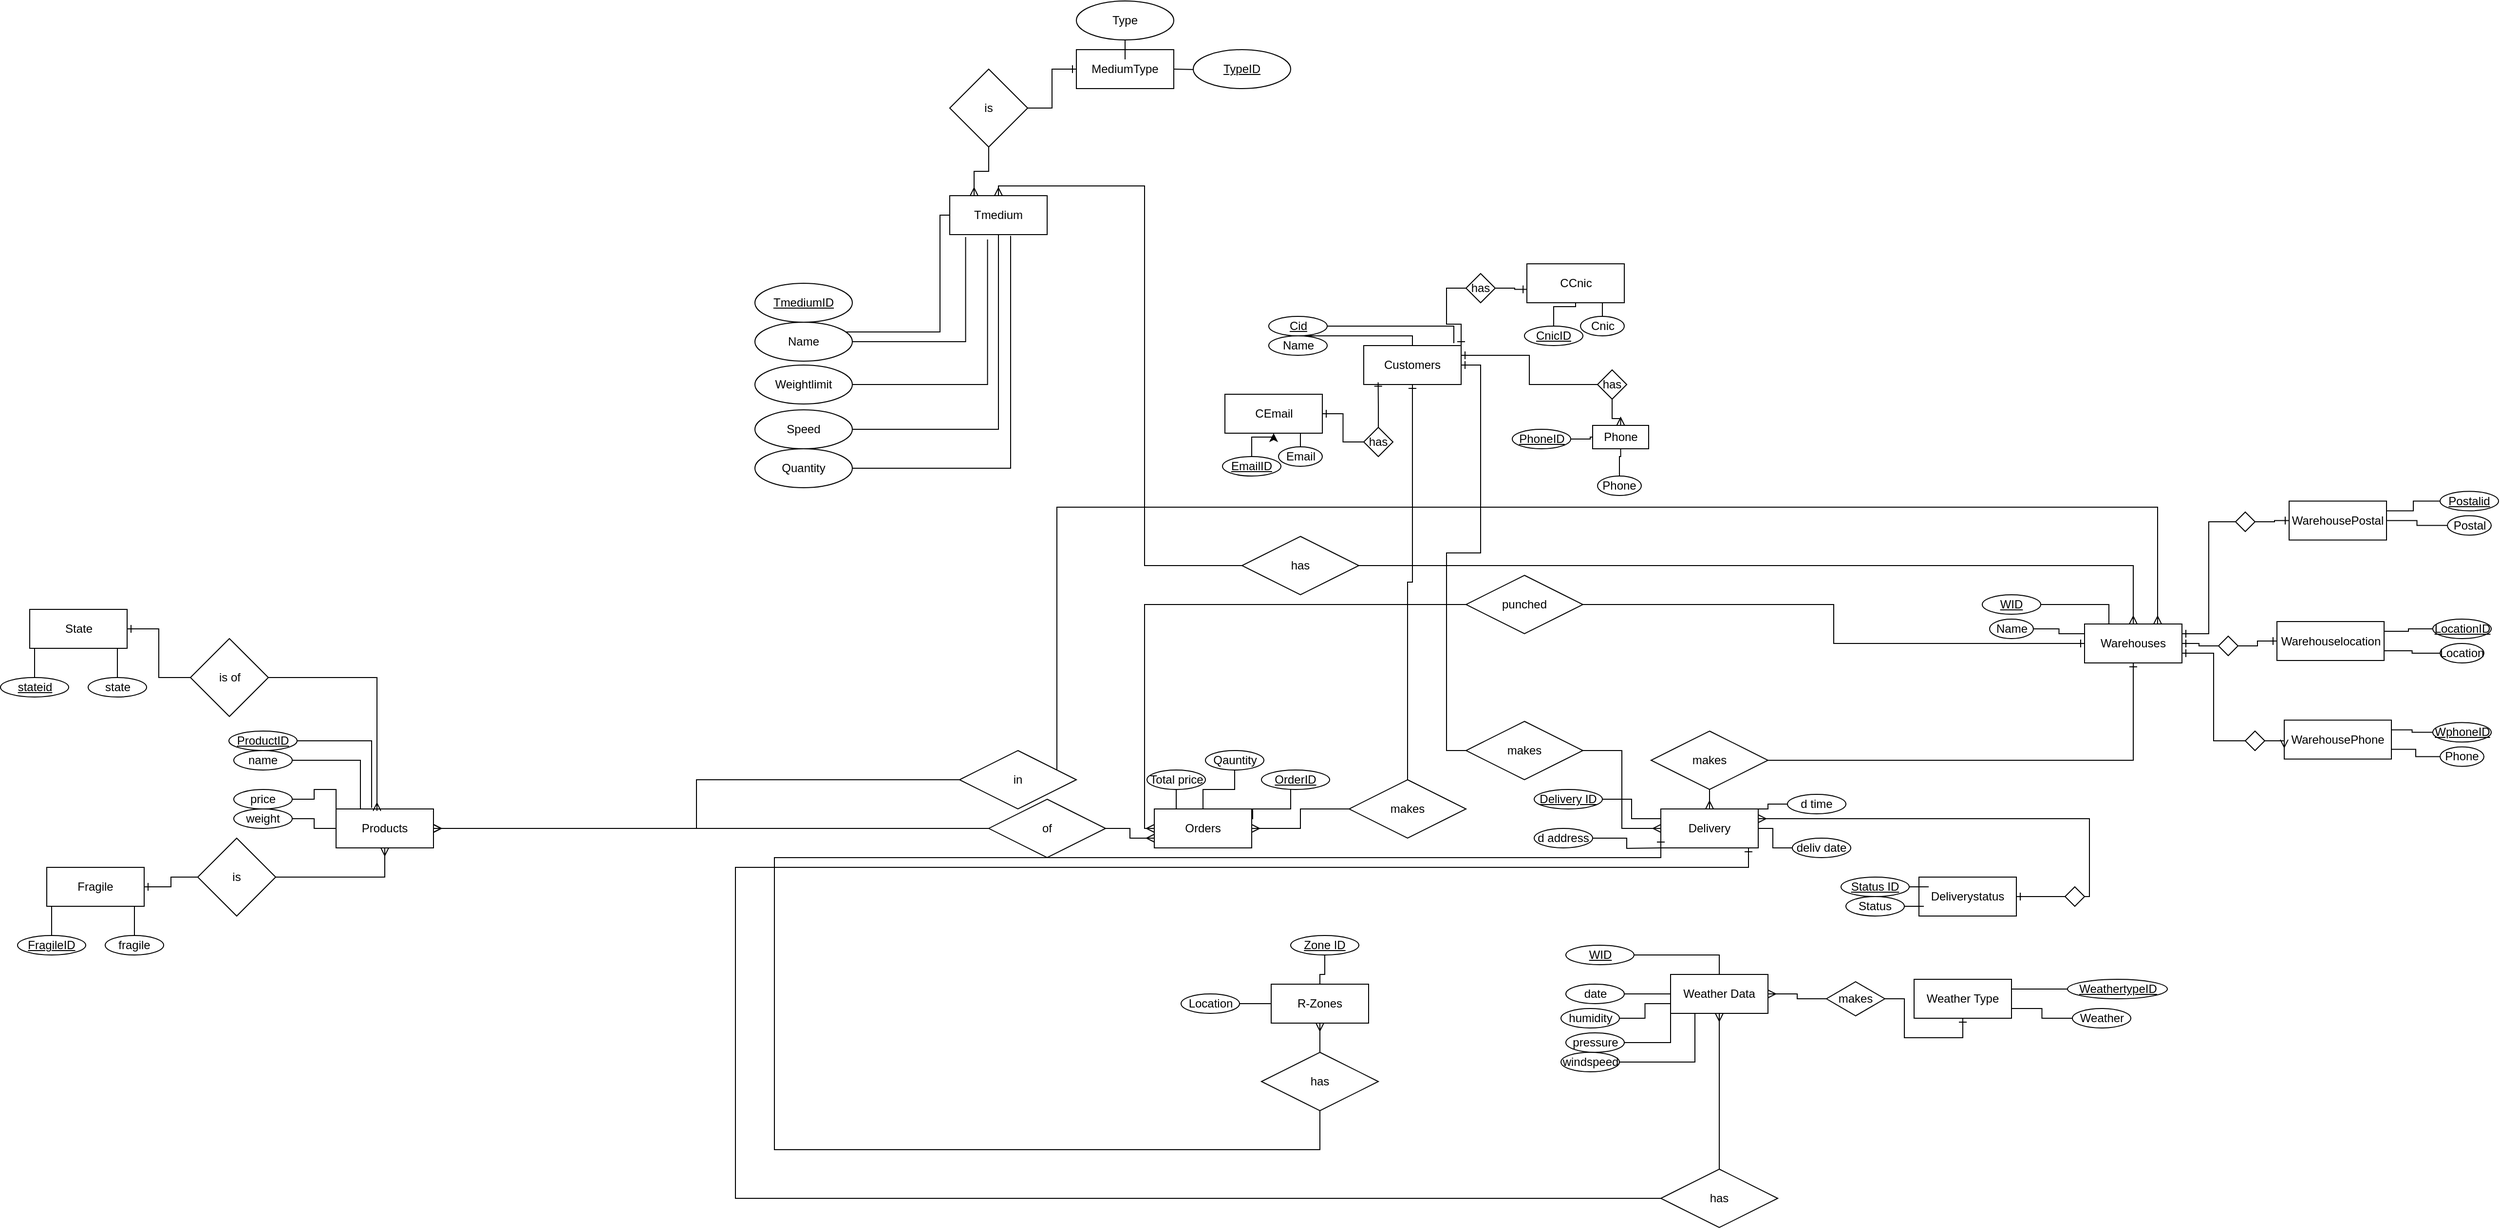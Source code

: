 <mxfile version="24.7.6">
  <diagram name="Page-1" id="s6r6Da-3ZymzmyFRftRN">
    <mxGraphModel dx="2636" dy="780" grid="1" gridSize="10" guides="1" tooltips="1" connect="1" arrows="1" fold="1" page="1" pageScale="1" pageWidth="1169" pageHeight="827" background="none" math="0" shadow="0">
      <root>
        <mxCell id="0" />
        <mxCell id="1" parent="0" />
        <mxCell id="DkOP_ufZZWiYerwZRcUN-1" value="Tmedium" style="whiteSpace=wrap;html=1;align=center;" parent="1" vertex="1">
          <mxGeometry x="240" y="200" width="100" height="40" as="geometry" />
        </mxCell>
        <mxCell id="DkOP_ufZZWiYerwZRcUN-2" value="Customers" style="whiteSpace=wrap;html=1;align=center;" parent="1" vertex="1">
          <mxGeometry x="665" y="354" width="100" height="40" as="geometry" />
        </mxCell>
        <mxCell id="DkOP_ufZZWiYerwZRcUN-3" value="Warehouses" style="whiteSpace=wrap;html=1;align=center;" parent="1" vertex="1">
          <mxGeometry x="1405" y="640" width="100" height="40" as="geometry" />
        </mxCell>
        <mxCell id="DkOP_ufZZWiYerwZRcUN-4" value="Products" style="whiteSpace=wrap;html=1;align=center;" parent="1" vertex="1">
          <mxGeometry x="-390" y="830" width="100" height="40" as="geometry" />
        </mxCell>
        <mxCell id="DkOP_ufZZWiYerwZRcUN-5" value="Orders" style="whiteSpace=wrap;html=1;align=center;" parent="1" vertex="1">
          <mxGeometry x="450" y="830" width="100" height="40" as="geometry" />
        </mxCell>
        <mxCell id="DkOP_ufZZWiYerwZRcUN-6" value="Delivery" style="whiteSpace=wrap;html=1;align=center;" parent="1" vertex="1">
          <mxGeometry x="970" y="830" width="100" height="40" as="geometry" />
        </mxCell>
        <mxCell id="DkOP_ufZZWiYerwZRcUN-8" value="R-Zones" style="whiteSpace=wrap;html=1;align=center;" parent="1" vertex="1">
          <mxGeometry x="570" y="1010" width="100" height="40" as="geometry" />
        </mxCell>
        <mxCell id="DkOP_ufZZWiYerwZRcUN-9" value="Weather Data" style="whiteSpace=wrap;html=1;align=center;" parent="1" vertex="1">
          <mxGeometry x="980" y="1000" width="100" height="40" as="geometry" />
        </mxCell>
        <mxCell id="DkOP_ufZZWiYerwZRcUN-23" value="" style="edgeStyle=orthogonalEdgeStyle;rounded=0;orthogonalLoop=1;jettySize=auto;html=1;entryX=0.5;entryY=0;entryDx=0;entryDy=0;endArrow=ERmany;endFill=0;" parent="1" source="DkOP_ufZZWiYerwZRcUN-10" target="DkOP_ufZZWiYerwZRcUN-1" edge="1">
          <mxGeometry relative="1" as="geometry">
            <mxPoint x="150" y="620" as="targetPoint" />
            <Array as="points">
              <mxPoint x="440" y="580" />
              <mxPoint x="440" y="190" />
              <mxPoint x="290" y="190" />
            </Array>
          </mxGeometry>
        </mxCell>
        <mxCell id="DkOP_ufZZWiYerwZRcUN-25" value="" style="edgeStyle=orthogonalEdgeStyle;rounded=0;orthogonalLoop=1;jettySize=auto;html=1;entryX=0.5;entryY=0;entryDx=0;entryDy=0;endArrow=ERmany;endFill=0;" parent="1" source="DkOP_ufZZWiYerwZRcUN-10" target="DkOP_ufZZWiYerwZRcUN-3" edge="1">
          <mxGeometry relative="1" as="geometry">
            <mxPoint x="1030" y="620" as="targetPoint" />
          </mxGeometry>
        </mxCell>
        <mxCell id="DkOP_ufZZWiYerwZRcUN-10" value="has" style="shape=rhombus;perimeter=rhombusPerimeter;whiteSpace=wrap;html=1;align=center;" parent="1" vertex="1">
          <mxGeometry x="540" y="550" width="120" height="60" as="geometry" />
        </mxCell>
        <mxCell id="DkOP_ufZZWiYerwZRcUN-26" value="" style="edgeStyle=orthogonalEdgeStyle;rounded=0;orthogonalLoop=1;jettySize=auto;html=1;endArrow=ERone;endFill=0;" parent="1" source="DkOP_ufZZWiYerwZRcUN-11" target="DkOP_ufZZWiYerwZRcUN-2" edge="1">
          <mxGeometry relative="1" as="geometry" />
        </mxCell>
        <mxCell id="DkOP_ufZZWiYerwZRcUN-27" value="" style="edgeStyle=orthogonalEdgeStyle;rounded=0;orthogonalLoop=1;jettySize=auto;html=1;endArrow=ERmany;endFill=0;" parent="1" source="DkOP_ufZZWiYerwZRcUN-11" target="DkOP_ufZZWiYerwZRcUN-5" edge="1">
          <mxGeometry relative="1" as="geometry" />
        </mxCell>
        <mxCell id="DkOP_ufZZWiYerwZRcUN-11" value="makes" style="shape=rhombus;perimeter=rhombusPerimeter;whiteSpace=wrap;html=1;align=center;" parent="1" vertex="1">
          <mxGeometry x="650" y="800" width="120" height="60" as="geometry" />
        </mxCell>
        <mxCell id="DkOP_ufZZWiYerwZRcUN-30" value="" style="edgeStyle=orthogonalEdgeStyle;rounded=0;orthogonalLoop=1;jettySize=auto;html=1;entryX=1;entryY=0.5;entryDx=0;entryDy=0;endArrow=ERone;endFill=0;" parent="1" source="DkOP_ufZZWiYerwZRcUN-12" target="DkOP_ufZZWiYerwZRcUN-2" edge="1">
          <mxGeometry relative="1" as="geometry" />
        </mxCell>
        <mxCell id="DkOP_ufZZWiYerwZRcUN-32" value="" style="edgeStyle=orthogonalEdgeStyle;rounded=0;orthogonalLoop=1;jettySize=auto;html=1;entryX=0;entryY=0.5;entryDx=0;entryDy=0;endArrow=ERmany;endFill=0;" parent="1" source="DkOP_ufZZWiYerwZRcUN-12" target="DkOP_ufZZWiYerwZRcUN-6" edge="1">
          <mxGeometry relative="1" as="geometry">
            <mxPoint x="970" y="770" as="targetPoint" />
          </mxGeometry>
        </mxCell>
        <mxCell id="DkOP_ufZZWiYerwZRcUN-12" value="makes" style="shape=rhombus;perimeter=rhombusPerimeter;whiteSpace=wrap;html=1;align=center;" parent="1" vertex="1">
          <mxGeometry x="770" y="740" width="120" height="60" as="geometry" />
        </mxCell>
        <mxCell id="DkOP_ufZZWiYerwZRcUN-33" value="" style="edgeStyle=orthogonalEdgeStyle;rounded=0;orthogonalLoop=1;jettySize=auto;html=1;endArrow=ERone;endFill=0;" parent="1" source="DkOP_ufZZWiYerwZRcUN-13" target="DkOP_ufZZWiYerwZRcUN-3" edge="1">
          <mxGeometry relative="1" as="geometry" />
        </mxCell>
        <mxCell id="DkOP_ufZZWiYerwZRcUN-34" value="" style="edgeStyle=orthogonalEdgeStyle;rounded=0;orthogonalLoop=1;jettySize=auto;html=1;endArrow=ERmany;endFill=0;" parent="1" source="DkOP_ufZZWiYerwZRcUN-13" target="DkOP_ufZZWiYerwZRcUN-6" edge="1">
          <mxGeometry relative="1" as="geometry" />
        </mxCell>
        <mxCell id="DkOP_ufZZWiYerwZRcUN-13" value="makes" style="shape=rhombus;perimeter=rhombusPerimeter;whiteSpace=wrap;html=1;align=center;" parent="1" vertex="1">
          <mxGeometry x="960" y="750" width="120" height="60" as="geometry" />
        </mxCell>
        <mxCell id="DkOP_ufZZWiYerwZRcUN-35" value="" style="edgeStyle=orthogonalEdgeStyle;rounded=0;orthogonalLoop=1;jettySize=auto;html=1;endArrow=ERone;endFill=0;" parent="1" source="DkOP_ufZZWiYerwZRcUN-14" target="DkOP_ufZZWiYerwZRcUN-3" edge="1">
          <mxGeometry relative="1" as="geometry" />
        </mxCell>
        <mxCell id="DkOP_ufZZWiYerwZRcUN-36" value="" style="edgeStyle=orthogonalEdgeStyle;rounded=0;orthogonalLoop=1;jettySize=auto;html=1;entryX=0;entryY=0.5;entryDx=0;entryDy=0;endArrow=ERmany;endFill=0;" parent="1" source="DkOP_ufZZWiYerwZRcUN-14" target="DkOP_ufZZWiYerwZRcUN-5" edge="1">
          <mxGeometry relative="1" as="geometry">
            <mxPoint x="540" y="850" as="targetPoint" />
            <Array as="points">
              <mxPoint x="440" y="620" />
              <mxPoint x="440" y="850" />
            </Array>
          </mxGeometry>
        </mxCell>
        <mxCell id="DkOP_ufZZWiYerwZRcUN-14" value="punched" style="shape=rhombus;perimeter=rhombusPerimeter;whiteSpace=wrap;html=1;align=center;" parent="1" vertex="1">
          <mxGeometry x="770" y="590" width="120" height="60" as="geometry" />
        </mxCell>
        <mxCell id="DkOP_ufZZWiYerwZRcUN-38" value="" style="edgeStyle=orthogonalEdgeStyle;rounded=0;orthogonalLoop=1;jettySize=auto;html=1;endArrow=ERmany;endFill=0;" parent="1" source="DkOP_ufZZWiYerwZRcUN-15" target="DkOP_ufZZWiYerwZRcUN-4" edge="1">
          <mxGeometry relative="1" as="geometry" />
        </mxCell>
        <mxCell id="DkOP_ufZZWiYerwZRcUN-42" value="" style="edgeStyle=orthogonalEdgeStyle;rounded=0;orthogonalLoop=1;jettySize=auto;html=1;endArrow=ERmany;endFill=0;entryX=0.75;entryY=0;entryDx=0;entryDy=0;" parent="1" source="DkOP_ufZZWiYerwZRcUN-15" target="DkOP_ufZZWiYerwZRcUN-3" edge="1">
          <mxGeometry relative="1" as="geometry">
            <mxPoint x="1045" y="680" as="targetPoint" />
            <Array as="points">
              <mxPoint x="350" y="520" />
              <mxPoint x="1480" y="520" />
            </Array>
          </mxGeometry>
        </mxCell>
        <mxCell id="DkOP_ufZZWiYerwZRcUN-15" value="in" style="shape=rhombus;perimeter=rhombusPerimeter;whiteSpace=wrap;html=1;align=center;" parent="1" vertex="1">
          <mxGeometry x="250" y="770" width="120" height="60" as="geometry" />
        </mxCell>
        <mxCell id="DkOP_ufZZWiYerwZRcUN-46" value="" style="edgeStyle=orthogonalEdgeStyle;rounded=0;orthogonalLoop=1;jettySize=auto;html=1;endArrow=ERmany;endFill=0;" parent="1" source="DkOP_ufZZWiYerwZRcUN-16" target="DkOP_ufZZWiYerwZRcUN-4" edge="1">
          <mxGeometry relative="1" as="geometry" />
        </mxCell>
        <mxCell id="DkOP_ufZZWiYerwZRcUN-48" value="" style="edgeStyle=orthogonalEdgeStyle;rounded=0;orthogonalLoop=1;jettySize=auto;html=1;entryX=0;entryY=0.75;entryDx=0;entryDy=0;endArrow=ERmany;endFill=0;" parent="1" source="DkOP_ufZZWiYerwZRcUN-16" target="DkOP_ufZZWiYerwZRcUN-5" edge="1">
          <mxGeometry relative="1" as="geometry">
            <mxPoint x="480" y="850" as="targetPoint" />
          </mxGeometry>
        </mxCell>
        <mxCell id="DkOP_ufZZWiYerwZRcUN-16" value="of" style="shape=rhombus;perimeter=rhombusPerimeter;whiteSpace=wrap;html=1;align=center;" parent="1" vertex="1">
          <mxGeometry x="280" y="820" width="120" height="60" as="geometry" />
        </mxCell>
        <mxCell id="DkOP_ufZZWiYerwZRcUN-52" value="" style="edgeStyle=orthogonalEdgeStyle;rounded=0;orthogonalLoop=1;jettySize=auto;html=1;endArrow=ERmany;endFill=0;" parent="1" source="DkOP_ufZZWiYerwZRcUN-18" target="DkOP_ufZZWiYerwZRcUN-8" edge="1">
          <mxGeometry relative="1" as="geometry" />
        </mxCell>
        <mxCell id="DkOP_ufZZWiYerwZRcUN-54" value="" style="edgeStyle=orthogonalEdgeStyle;rounded=0;orthogonalLoop=1;jettySize=auto;html=1;entryX=0;entryY=0.75;entryDx=0;entryDy=0;endArrow=ERone;endFill=0;" parent="1" source="DkOP_ufZZWiYerwZRcUN-18" target="DkOP_ufZZWiYerwZRcUN-6" edge="1">
          <mxGeometry relative="1" as="geometry">
            <mxPoint x="810" y="920" as="targetPoint" />
            <Array as="points">
              <mxPoint x="620" y="1180" />
              <mxPoint x="60" y="1180" />
              <mxPoint x="60" y="880" />
              <mxPoint x="970" y="880" />
            </Array>
          </mxGeometry>
        </mxCell>
        <mxCell id="DkOP_ufZZWiYerwZRcUN-18" value="has" style="shape=rhombus;perimeter=rhombusPerimeter;whiteSpace=wrap;html=1;align=center;" parent="1" vertex="1">
          <mxGeometry x="560" y="1080" width="120" height="60" as="geometry" />
        </mxCell>
        <mxCell id="DkOP_ufZZWiYerwZRcUN-55" value="" style="edgeStyle=orthogonalEdgeStyle;rounded=0;orthogonalLoop=1;jettySize=auto;html=1;endArrow=ERmany;endFill=0;" parent="1" source="DkOP_ufZZWiYerwZRcUN-19" target="DkOP_ufZZWiYerwZRcUN-9" edge="1">
          <mxGeometry relative="1" as="geometry" />
        </mxCell>
        <mxCell id="DkOP_ufZZWiYerwZRcUN-57" value="" style="edgeStyle=orthogonalEdgeStyle;rounded=0;orthogonalLoop=1;jettySize=auto;html=1;endArrow=ERone;endFill=0;" parent="1" source="DkOP_ufZZWiYerwZRcUN-19" edge="1">
          <mxGeometry relative="1" as="geometry">
            <mxPoint x="1060" y="870" as="targetPoint" />
            <Array as="points">
              <mxPoint x="20" y="1230" />
              <mxPoint x="20" y="890" />
              <mxPoint x="1060" y="890" />
            </Array>
          </mxGeometry>
        </mxCell>
        <mxCell id="DkOP_ufZZWiYerwZRcUN-19" value="has" style="shape=rhombus;perimeter=rhombusPerimeter;whiteSpace=wrap;html=1;align=center;" parent="1" vertex="1">
          <mxGeometry x="970" y="1200" width="120" height="60" as="geometry" />
        </mxCell>
        <mxCell id="DkOP_ufZZWiYerwZRcUN-68" value="" style="edgeStyle=orthogonalEdgeStyle;rounded=0;orthogonalLoop=1;jettySize=auto;html=1;endArrow=none;endFill=0;" parent="1" source="DkOP_ufZZWiYerwZRcUN-59" target="DkOP_ufZZWiYerwZRcUN-1" edge="1">
          <mxGeometry relative="1" as="geometry">
            <Array as="points">
              <mxPoint x="230" y="340" />
            </Array>
          </mxGeometry>
        </mxCell>
        <mxCell id="DkOP_ufZZWiYerwZRcUN-59" value="TmediumID" style="ellipse;whiteSpace=wrap;html=1;align=center;fontStyle=4;" parent="1" vertex="1">
          <mxGeometry x="40" y="290" width="100" height="40" as="geometry" />
        </mxCell>
        <mxCell id="DkOP_ufZZWiYerwZRcUN-61" value="Quantity" style="ellipse;whiteSpace=wrap;html=1;align=center;" parent="1" vertex="1">
          <mxGeometry x="40" y="460" width="100" height="40" as="geometry" />
        </mxCell>
        <mxCell id="DkOP_ufZZWiYerwZRcUN-72" style="edgeStyle=orthogonalEdgeStyle;rounded=0;orthogonalLoop=1;jettySize=auto;html=1;entryX=0.5;entryY=1;entryDx=0;entryDy=0;endArrow=none;endFill=0;" parent="1" source="DkOP_ufZZWiYerwZRcUN-62" target="DkOP_ufZZWiYerwZRcUN-1" edge="1">
          <mxGeometry relative="1" as="geometry" />
        </mxCell>
        <mxCell id="DkOP_ufZZWiYerwZRcUN-62" value="Speed" style="ellipse;whiteSpace=wrap;html=1;align=center;" parent="1" vertex="1">
          <mxGeometry x="40" y="420" width="100" height="40" as="geometry" />
        </mxCell>
        <mxCell id="DkOP_ufZZWiYerwZRcUN-63" value="Weightlimit" style="ellipse;whiteSpace=wrap;html=1;align=center;" parent="1" vertex="1">
          <mxGeometry x="40" y="374" width="100" height="40" as="geometry" />
        </mxCell>
        <mxCell id="DkOP_ufZZWiYerwZRcUN-69" style="edgeStyle=orthogonalEdgeStyle;rounded=0;orthogonalLoop=1;jettySize=auto;html=1;entryX=0.163;entryY=1.063;entryDx=0;entryDy=0;entryPerimeter=0;endArrow=none;endFill=0;" parent="1" source="DkOP_ufZZWiYerwZRcUN-65" target="DkOP_ufZZWiYerwZRcUN-1" edge="1">
          <mxGeometry relative="1" as="geometry">
            <mxPoint x="240" y="330" as="targetPoint" />
          </mxGeometry>
        </mxCell>
        <mxCell id="DkOP_ufZZWiYerwZRcUN-65" value="Name" style="ellipse;whiteSpace=wrap;html=1;align=center;" parent="1" vertex="1">
          <mxGeometry x="40" y="330" width="100" height="40" as="geometry" />
        </mxCell>
        <mxCell id="DkOP_ufZZWiYerwZRcUN-71" style="edgeStyle=orthogonalEdgeStyle;rounded=0;orthogonalLoop=1;jettySize=auto;html=1;entryX=0.388;entryY=1.125;entryDx=0;entryDy=0;entryPerimeter=0;endArrow=none;endFill=0;" parent="1" source="DkOP_ufZZWiYerwZRcUN-63" target="DkOP_ufZZWiYerwZRcUN-1" edge="1">
          <mxGeometry relative="1" as="geometry" />
        </mxCell>
        <mxCell id="DkOP_ufZZWiYerwZRcUN-73" style="edgeStyle=orthogonalEdgeStyle;rounded=0;orthogonalLoop=1;jettySize=auto;html=1;entryX=0.625;entryY=1.031;entryDx=0;entryDy=0;entryPerimeter=0;endArrow=none;endFill=0;" parent="1" source="DkOP_ufZZWiYerwZRcUN-61" target="DkOP_ufZZWiYerwZRcUN-1" edge="1">
          <mxGeometry relative="1" as="geometry" />
        </mxCell>
        <mxCell id="DkOP_ufZZWiYerwZRcUN-92" value="" style="edgeStyle=orthogonalEdgeStyle;rounded=0;orthogonalLoop=1;jettySize=auto;html=1;endArrow=none;endFill=0;" parent="1" source="DkOP_ufZZWiYerwZRcUN-89" target="DkOP_ufZZWiYerwZRcUN-2" edge="1">
          <mxGeometry relative="1" as="geometry">
            <Array as="points">
              <mxPoint x="675" y="344" />
              <mxPoint x="675" y="344" />
            </Array>
          </mxGeometry>
        </mxCell>
        <mxCell id="DkOP_ufZZWiYerwZRcUN-89" value="Name" style="ellipse;whiteSpace=wrap;html=1;align=center;" parent="1" vertex="1">
          <mxGeometry x="567.5" y="344" width="60" height="20" as="geometry" />
        </mxCell>
        <mxCell id="DkOP_ufZZWiYerwZRcUN-91" style="edgeStyle=orthogonalEdgeStyle;rounded=0;orthogonalLoop=1;jettySize=auto;html=1;entryX=0.925;entryY=-0.062;entryDx=0;entryDy=0;entryPerimeter=0;endArrow=none;endFill=0;" parent="1" source="DkOP_ufZZWiYerwZRcUN-90" target="DkOP_ufZZWiYerwZRcUN-2" edge="1">
          <mxGeometry relative="1" as="geometry">
            <mxPoint x="665" y="334" as="targetPoint" />
          </mxGeometry>
        </mxCell>
        <mxCell id="DkOP_ufZZWiYerwZRcUN-90" value="Cid" style="ellipse;whiteSpace=wrap;html=1;align=center;fontStyle=4;" parent="1" vertex="1">
          <mxGeometry x="567.5" y="324" width="60" height="20" as="geometry" />
        </mxCell>
        <mxCell id="DkOP_ufZZWiYerwZRcUN-101" style="edgeStyle=orthogonalEdgeStyle;rounded=0;orthogonalLoop=1;jettySize=auto;html=1;entryX=0.25;entryY=0;entryDx=0;entryDy=0;endArrow=none;endFill=0;" parent="1" source="DkOP_ufZZWiYerwZRcUN-96" target="DkOP_ufZZWiYerwZRcUN-3" edge="1">
          <mxGeometry relative="1" as="geometry" />
        </mxCell>
        <mxCell id="DkOP_ufZZWiYerwZRcUN-96" value="WID" style="ellipse;whiteSpace=wrap;html=1;align=center;fontStyle=4;" parent="1" vertex="1">
          <mxGeometry x="1300" y="610" width="60" height="20" as="geometry" />
        </mxCell>
        <mxCell id="B_J6IlAWL3rnMdskP1KE-1" value="ProductID" style="ellipse;whiteSpace=wrap;html=1;align=center;fontStyle=4;" parent="1" vertex="1">
          <mxGeometry x="-500" y="750" width="70" height="20" as="geometry" />
        </mxCell>
        <mxCell id="B_J6IlAWL3rnMdskP1KE-37" style="edgeStyle=orthogonalEdgeStyle;rounded=0;orthogonalLoop=1;jettySize=auto;html=1;entryX=0.25;entryY=0;entryDx=0;entryDy=0;endArrow=none;endFill=0;" parent="1" source="B_J6IlAWL3rnMdskP1KE-2" target="DkOP_ufZZWiYerwZRcUN-4" edge="1">
          <mxGeometry relative="1" as="geometry" />
        </mxCell>
        <mxCell id="B_J6IlAWL3rnMdskP1KE-2" value="name" style="ellipse;whiteSpace=wrap;html=1;align=center;" parent="1" vertex="1">
          <mxGeometry x="-495" y="770" width="60" height="20" as="geometry" />
        </mxCell>
        <mxCell id="B_J6IlAWL3rnMdskP1KE-4" value="fragile" style="ellipse;whiteSpace=wrap;html=1;align=center;" parent="1" vertex="1">
          <mxGeometry x="-627" y="960" width="60" height="20" as="geometry" />
        </mxCell>
        <mxCell id="B_J6IlAWL3rnMdskP1KE-40" style="edgeStyle=orthogonalEdgeStyle;rounded=0;orthogonalLoop=1;jettySize=auto;html=1;entryX=0;entryY=0;entryDx=0;entryDy=0;endArrow=none;endFill=0;" parent="1" source="B_J6IlAWL3rnMdskP1KE-5" target="DkOP_ufZZWiYerwZRcUN-4" edge="1">
          <mxGeometry relative="1" as="geometry" />
        </mxCell>
        <mxCell id="B_J6IlAWL3rnMdskP1KE-5" value="price" style="ellipse;whiteSpace=wrap;html=1;align=center;" parent="1" vertex="1">
          <mxGeometry x="-495" y="810" width="60" height="20" as="geometry" />
        </mxCell>
        <mxCell id="B_J6IlAWL3rnMdskP1KE-41" value="" style="edgeStyle=orthogonalEdgeStyle;rounded=0;orthogonalLoop=1;jettySize=auto;html=1;endArrow=none;endFill=0;" parent="1" source="B_J6IlAWL3rnMdskP1KE-6" target="DkOP_ufZZWiYerwZRcUN-4" edge="1">
          <mxGeometry relative="1" as="geometry" />
        </mxCell>
        <mxCell id="B_J6IlAWL3rnMdskP1KE-6" value="weight" style="ellipse;whiteSpace=wrap;html=1;align=center;" parent="1" vertex="1">
          <mxGeometry x="-495" y="830" width="60" height="20" as="geometry" />
        </mxCell>
        <mxCell id="B_J6IlAWL3rnMdskP1KE-54" style="edgeStyle=orthogonalEdgeStyle;rounded=0;orthogonalLoop=1;jettySize=auto;html=1;endArrow=none;endFill=0;" parent="1" source="B_J6IlAWL3rnMdskP1KE-12" edge="1">
          <mxGeometry relative="1" as="geometry">
            <mxPoint x="550.0" y="840" as="targetPoint" />
            <Array as="points">
              <mxPoint x="590" y="830" />
              <mxPoint x="551" y="830" />
              <mxPoint x="551" y="840" />
            </Array>
          </mxGeometry>
        </mxCell>
        <mxCell id="B_J6IlAWL3rnMdskP1KE-12" value="OrderID" style="ellipse;whiteSpace=wrap;html=1;align=center;fontStyle=4;" parent="1" vertex="1">
          <mxGeometry x="560" y="790" width="70" height="20" as="geometry" />
        </mxCell>
        <mxCell id="B_J6IlAWL3rnMdskP1KE-55" value="" style="edgeStyle=orthogonalEdgeStyle;rounded=0;orthogonalLoop=1;jettySize=auto;html=1;endArrow=none;endFill=0;" parent="1" source="B_J6IlAWL3rnMdskP1KE-13" target="DkOP_ufZZWiYerwZRcUN-5" edge="1">
          <mxGeometry relative="1" as="geometry" />
        </mxCell>
        <mxCell id="B_J6IlAWL3rnMdskP1KE-13" value="Qauntity" style="ellipse;whiteSpace=wrap;html=1;align=center;" parent="1" vertex="1">
          <mxGeometry x="502.5" y="770" width="60" height="20" as="geometry" />
        </mxCell>
        <mxCell id="B_J6IlAWL3rnMdskP1KE-51" style="edgeStyle=orthogonalEdgeStyle;rounded=0;orthogonalLoop=1;jettySize=auto;html=1;entryX=0.5;entryY=0;entryDx=0;entryDy=0;endArrow=none;endFill=0;" parent="1" source="B_J6IlAWL3rnMdskP1KE-15" target="DkOP_ufZZWiYerwZRcUN-5" edge="1">
          <mxGeometry relative="1" as="geometry" />
        </mxCell>
        <mxCell id="B_J6IlAWL3rnMdskP1KE-15" value="Total price" style="ellipse;whiteSpace=wrap;html=1;align=center;" parent="1" vertex="1">
          <mxGeometry x="442.5" y="790" width="60" height="20" as="geometry" />
        </mxCell>
        <mxCell id="B_J6IlAWL3rnMdskP1KE-57" style="edgeStyle=orthogonalEdgeStyle;rounded=0;orthogonalLoop=1;jettySize=auto;html=1;entryX=0;entryY=0.25;entryDx=0;entryDy=0;endArrow=none;endFill=0;" parent="1" source="B_J6IlAWL3rnMdskP1KE-16" target="DkOP_ufZZWiYerwZRcUN-6" edge="1">
          <mxGeometry relative="1" as="geometry" />
        </mxCell>
        <mxCell id="B_J6IlAWL3rnMdskP1KE-16" value="Delivery ID" style="ellipse;whiteSpace=wrap;html=1;align=center;fontStyle=4;" parent="1" vertex="1">
          <mxGeometry x="840" y="810" width="70" height="20" as="geometry" />
        </mxCell>
        <mxCell id="B_J6IlAWL3rnMdskP1KE-59" style="edgeStyle=orthogonalEdgeStyle;rounded=0;orthogonalLoop=1;jettySize=auto;html=1;endArrow=none;endFill=0;" parent="1" source="B_J6IlAWL3rnMdskP1KE-18" edge="1">
          <mxGeometry relative="1" as="geometry">
            <mxPoint x="970" y="870" as="targetPoint" />
          </mxGeometry>
        </mxCell>
        <mxCell id="B_J6IlAWL3rnMdskP1KE-18" value="d address" style="ellipse;whiteSpace=wrap;html=1;align=center;" parent="1" vertex="1">
          <mxGeometry x="840" y="850" width="60" height="20" as="geometry" />
        </mxCell>
        <mxCell id="B_J6IlAWL3rnMdskP1KE-62" value="" style="edgeStyle=orthogonalEdgeStyle;rounded=0;orthogonalLoop=1;jettySize=auto;html=1;endArrow=none;endFill=0;" parent="1" source="B_J6IlAWL3rnMdskP1KE-19" target="DkOP_ufZZWiYerwZRcUN-6" edge="1">
          <mxGeometry relative="1" as="geometry" />
        </mxCell>
        <mxCell id="B_J6IlAWL3rnMdskP1KE-19" value="deliv date" style="ellipse;whiteSpace=wrap;html=1;align=center;" parent="1" vertex="1">
          <mxGeometry x="1105" y="860" width="60" height="20" as="geometry" />
        </mxCell>
        <mxCell id="B_J6IlAWL3rnMdskP1KE-60" value="" style="edgeStyle=orthogonalEdgeStyle;rounded=0;orthogonalLoop=1;jettySize=auto;html=1;endArrow=none;endFill=0;" parent="1" source="B_J6IlAWL3rnMdskP1KE-20" target="DkOP_ufZZWiYerwZRcUN-13" edge="1">
          <mxGeometry relative="1" as="geometry" />
        </mxCell>
        <mxCell id="B_J6IlAWL3rnMdskP1KE-20" value="d time" style="ellipse;whiteSpace=wrap;html=1;align=center;" parent="1" vertex="1">
          <mxGeometry x="1100" y="815" width="60" height="20" as="geometry" />
        </mxCell>
        <mxCell id="B_J6IlAWL3rnMdskP1KE-66" style="edgeStyle=orthogonalEdgeStyle;rounded=0;orthogonalLoop=1;jettySize=auto;html=1;entryX=0.5;entryY=0;entryDx=0;entryDy=0;endArrow=none;endFill=0;" parent="1" source="B_J6IlAWL3rnMdskP1KE-26" target="DkOP_ufZZWiYerwZRcUN-8" edge="1">
          <mxGeometry relative="1" as="geometry" />
        </mxCell>
        <mxCell id="B_J6IlAWL3rnMdskP1KE-26" value="Zone ID" style="ellipse;whiteSpace=wrap;html=1;align=center;fontStyle=4;" parent="1" vertex="1">
          <mxGeometry x="590" y="960" width="70" height="20" as="geometry" />
        </mxCell>
        <mxCell id="B_J6IlAWL3rnMdskP1KE-64" value="" style="edgeStyle=orthogonalEdgeStyle;rounded=0;orthogonalLoop=1;jettySize=auto;html=1;endArrow=none;endFill=0;" parent="1" source="B_J6IlAWL3rnMdskP1KE-27" target="DkOP_ufZZWiYerwZRcUN-8" edge="1">
          <mxGeometry relative="1" as="geometry" />
        </mxCell>
        <mxCell id="B_J6IlAWL3rnMdskP1KE-27" value="Location" style="ellipse;whiteSpace=wrap;html=1;align=center;" parent="1" vertex="1">
          <mxGeometry x="477.5" y="1020" width="60" height="20" as="geometry" />
        </mxCell>
        <mxCell id="B_J6IlAWL3rnMdskP1KE-43" value="" style="edgeStyle=orthogonalEdgeStyle;rounded=0;orthogonalLoop=1;jettySize=auto;html=1;endArrow=none;endFill=0;" parent="1" source="B_J6IlAWL3rnMdskP1KE-29" target="DkOP_ufZZWiYerwZRcUN-9" edge="1">
          <mxGeometry relative="1" as="geometry" />
        </mxCell>
        <mxCell id="B_J6IlAWL3rnMdskP1KE-29" value="WID" style="ellipse;whiteSpace=wrap;html=1;align=center;fontStyle=4;" parent="1" vertex="1">
          <mxGeometry x="872.5" y="970" width="70" height="20" as="geometry" />
        </mxCell>
        <mxCell id="B_J6IlAWL3rnMdskP1KE-46" value="" style="edgeStyle=orthogonalEdgeStyle;rounded=0;orthogonalLoop=1;jettySize=auto;html=1;endArrow=none;endFill=0;" parent="1" source="B_J6IlAWL3rnMdskP1KE-31" target="DkOP_ufZZWiYerwZRcUN-9" edge="1">
          <mxGeometry relative="1" as="geometry" />
        </mxCell>
        <mxCell id="B_J6IlAWL3rnMdskP1KE-31" value="date" style="ellipse;whiteSpace=wrap;html=1;align=center;" parent="1" vertex="1">
          <mxGeometry x="872.5" y="1010" width="60" height="20" as="geometry" />
        </mxCell>
        <mxCell id="B_J6IlAWL3rnMdskP1KE-50" style="edgeStyle=orthogonalEdgeStyle;rounded=0;orthogonalLoop=1;jettySize=auto;html=1;entryX=0.25;entryY=1;entryDx=0;entryDy=0;endArrow=none;endFill=0;" parent="1" source="B_J6IlAWL3rnMdskP1KE-32" target="DkOP_ufZZWiYerwZRcUN-9" edge="1">
          <mxGeometry relative="1" as="geometry" />
        </mxCell>
        <mxCell id="B_J6IlAWL3rnMdskP1KE-32" value="windspeed" style="ellipse;whiteSpace=wrap;html=1;align=center;" parent="1" vertex="1">
          <mxGeometry x="867.5" y="1080" width="60" height="20" as="geometry" />
        </mxCell>
        <mxCell id="B_J6IlAWL3rnMdskP1KE-48" style="edgeStyle=orthogonalEdgeStyle;rounded=0;orthogonalLoop=1;jettySize=auto;html=1;entryX=0;entryY=0.75;entryDx=0;entryDy=0;endArrow=none;endFill=0;" parent="1" source="B_J6IlAWL3rnMdskP1KE-33" target="DkOP_ufZZWiYerwZRcUN-9" edge="1">
          <mxGeometry relative="1" as="geometry" />
        </mxCell>
        <mxCell id="B_J6IlAWL3rnMdskP1KE-33" value="humidity" style="ellipse;whiteSpace=wrap;html=1;align=center;" parent="1" vertex="1">
          <mxGeometry x="867.5" y="1035" width="60" height="20" as="geometry" />
        </mxCell>
        <mxCell id="B_J6IlAWL3rnMdskP1KE-49" style="edgeStyle=orthogonalEdgeStyle;rounded=0;orthogonalLoop=1;jettySize=auto;html=1;entryX=0;entryY=1;entryDx=0;entryDy=0;endArrow=none;endFill=0;" parent="1" source="B_J6IlAWL3rnMdskP1KE-34" target="DkOP_ufZZWiYerwZRcUN-9" edge="1">
          <mxGeometry relative="1" as="geometry" />
        </mxCell>
        <mxCell id="B_J6IlAWL3rnMdskP1KE-34" value="pressure" style="ellipse;whiteSpace=wrap;html=1;align=center;" parent="1" vertex="1">
          <mxGeometry x="872.5" y="1060" width="60" height="20" as="geometry" />
        </mxCell>
        <mxCell id="B_J6IlAWL3rnMdskP1KE-36" style="edgeStyle=orthogonalEdgeStyle;rounded=0;orthogonalLoop=1;jettySize=auto;html=1;entryX=0.365;entryY=-0.027;entryDx=0;entryDy=0;entryPerimeter=0;endArrow=none;endFill=0;" parent="1" source="B_J6IlAWL3rnMdskP1KE-1" target="DkOP_ufZZWiYerwZRcUN-4" edge="1">
          <mxGeometry relative="1" as="geometry" />
        </mxCell>
        <mxCell id="i_KNE7Ls1RVNBL1iF7ar-5" style="edgeStyle=orthogonalEdgeStyle;rounded=0;orthogonalLoop=1;jettySize=auto;html=1;exitX=0.25;exitY=1;exitDx=0;exitDy=0;entryX=0.5;entryY=0;entryDx=0;entryDy=0;endArrow=none;endFill=0;" parent="1" source="i_KNE7Ls1RVNBL1iF7ar-1" target="i_KNE7Ls1RVNBL1iF7ar-4" edge="1">
          <mxGeometry relative="1" as="geometry" />
        </mxCell>
        <mxCell id="i_KNE7Ls1RVNBL1iF7ar-6" style="edgeStyle=orthogonalEdgeStyle;rounded=0;orthogonalLoop=1;jettySize=auto;html=1;exitX=0.75;exitY=1;exitDx=0;exitDy=0;entryX=0.5;entryY=0;entryDx=0;entryDy=0;endArrow=none;endFill=0;" parent="1" source="i_KNE7Ls1RVNBL1iF7ar-1" target="B_J6IlAWL3rnMdskP1KE-4" edge="1">
          <mxGeometry relative="1" as="geometry" />
        </mxCell>
        <mxCell id="i_KNE7Ls1RVNBL1iF7ar-1" value="Fragile" style="whiteSpace=wrap;html=1;align=center;" parent="1" vertex="1">
          <mxGeometry x="-687" y="890" width="100" height="40" as="geometry" />
        </mxCell>
        <mxCell id="i_KNE7Ls1RVNBL1iF7ar-4" value="FragileID" style="ellipse;whiteSpace=wrap;html=1;align=center;fontStyle=4;" parent="1" vertex="1">
          <mxGeometry x="-717" y="960" width="70" height="20" as="geometry" />
        </mxCell>
        <mxCell id="i_KNE7Ls1RVNBL1iF7ar-7" value="state" style="ellipse;whiteSpace=wrap;html=1;align=center;" parent="1" vertex="1">
          <mxGeometry x="-644.5" y="695" width="60" height="20" as="geometry" />
        </mxCell>
        <mxCell id="i_KNE7Ls1RVNBL1iF7ar-8" style="edgeStyle=orthogonalEdgeStyle;rounded=0;orthogonalLoop=1;jettySize=auto;html=1;exitX=0.25;exitY=1;exitDx=0;exitDy=0;entryX=0.5;entryY=0;entryDx=0;entryDy=0;endArrow=none;endFill=0;" parent="1" source="i_KNE7Ls1RVNBL1iF7ar-10" target="i_KNE7Ls1RVNBL1iF7ar-11" edge="1">
          <mxGeometry relative="1" as="geometry" />
        </mxCell>
        <mxCell id="i_KNE7Ls1RVNBL1iF7ar-9" style="edgeStyle=orthogonalEdgeStyle;rounded=0;orthogonalLoop=1;jettySize=auto;html=1;exitX=0.75;exitY=1;exitDx=0;exitDy=0;entryX=0.5;entryY=0;entryDx=0;entryDy=0;endArrow=none;endFill=0;" parent="1" source="i_KNE7Ls1RVNBL1iF7ar-10" target="i_KNE7Ls1RVNBL1iF7ar-7" edge="1">
          <mxGeometry relative="1" as="geometry" />
        </mxCell>
        <mxCell id="i_KNE7Ls1RVNBL1iF7ar-10" value="State" style="whiteSpace=wrap;html=1;align=center;" parent="1" vertex="1">
          <mxGeometry x="-704.5" y="625" width="100" height="40" as="geometry" />
        </mxCell>
        <mxCell id="i_KNE7Ls1RVNBL1iF7ar-11" value="stateid" style="ellipse;whiteSpace=wrap;html=1;align=center;fontStyle=4;" parent="1" vertex="1">
          <mxGeometry x="-734.5" y="695" width="70" height="20" as="geometry" />
        </mxCell>
        <mxCell id="i_KNE7Ls1RVNBL1iF7ar-17" style="edgeStyle=orthogonalEdgeStyle;rounded=0;orthogonalLoop=1;jettySize=auto;html=1;entryX=1;entryY=0.5;entryDx=0;entryDy=0;endArrow=ERone;endFill=0;" parent="1" source="i_KNE7Ls1RVNBL1iF7ar-13" target="i_KNE7Ls1RVNBL1iF7ar-10" edge="1">
          <mxGeometry relative="1" as="geometry" />
        </mxCell>
        <mxCell id="i_KNE7Ls1RVNBL1iF7ar-13" value="is of" style="rhombus;whiteSpace=wrap;html=1;" parent="1" vertex="1">
          <mxGeometry x="-539.5" y="655" width="80" height="80" as="geometry" />
        </mxCell>
        <mxCell id="i_KNE7Ls1RVNBL1iF7ar-19" style="edgeStyle=orthogonalEdgeStyle;rounded=0;orthogonalLoop=1;jettySize=auto;html=1;entryX=1;entryY=0.5;entryDx=0;entryDy=0;endArrow=ERone;endFill=0;" parent="1" source="i_KNE7Ls1RVNBL1iF7ar-18" target="i_KNE7Ls1RVNBL1iF7ar-1" edge="1">
          <mxGeometry relative="1" as="geometry" />
        </mxCell>
        <mxCell id="i_KNE7Ls1RVNBL1iF7ar-20" style="edgeStyle=orthogonalEdgeStyle;rounded=0;orthogonalLoop=1;jettySize=auto;html=1;entryX=0.5;entryY=1;entryDx=0;entryDy=0;endArrow=ERmany;endFill=0;" parent="1" source="i_KNE7Ls1RVNBL1iF7ar-18" target="DkOP_ufZZWiYerwZRcUN-4" edge="1">
          <mxGeometry relative="1" as="geometry" />
        </mxCell>
        <mxCell id="i_KNE7Ls1RVNBL1iF7ar-18" value="is" style="rhombus;whiteSpace=wrap;html=1;" parent="1" vertex="1">
          <mxGeometry x="-532" y="860" width="80" height="80" as="geometry" />
        </mxCell>
        <mxCell id="i_KNE7Ls1RVNBL1iF7ar-21" style="edgeStyle=orthogonalEdgeStyle;rounded=0;orthogonalLoop=1;jettySize=auto;html=1;entryX=0.42;entryY=0.05;entryDx=0;entryDy=0;entryPerimeter=0;endArrow=ERmany;endFill=0;" parent="1" source="i_KNE7Ls1RVNBL1iF7ar-13" target="DkOP_ufZZWiYerwZRcUN-4" edge="1">
          <mxGeometry relative="1" as="geometry" />
        </mxCell>
        <mxCell id="i_KNE7Ls1RVNBL1iF7ar-22" value="MediumType" style="whiteSpace=wrap;html=1;align=center;" parent="1" vertex="1">
          <mxGeometry x="370" y="50" width="100" height="40" as="geometry" />
        </mxCell>
        <mxCell id="i_KNE7Ls1RVNBL1iF7ar-24" value="" style="edgeStyle=orthogonalEdgeStyle;rounded=0;orthogonalLoop=1;jettySize=auto;html=1;endArrow=none;endFill=0;" parent="1" target="i_KNE7Ls1RVNBL1iF7ar-22" edge="1">
          <mxGeometry relative="1" as="geometry">
            <mxPoint x="518" y="70" as="sourcePoint" />
          </mxGeometry>
        </mxCell>
        <mxCell id="i_KNE7Ls1RVNBL1iF7ar-23" value="TypeID" style="ellipse;whiteSpace=wrap;html=1;align=center;fontStyle=4;" parent="1" vertex="1">
          <mxGeometry x="490" y="50" width="100" height="40" as="geometry" />
        </mxCell>
        <mxCell id="i_KNE7Ls1RVNBL1iF7ar-26" value="" style="edgeStyle=orthogonalEdgeStyle;rounded=0;orthogonalLoop=1;jettySize=auto;html=1;endArrow=none;endFill=0;" parent="1" source="i_KNE7Ls1RVNBL1iF7ar-25" target="i_KNE7Ls1RVNBL1iF7ar-22" edge="1">
          <mxGeometry relative="1" as="geometry" />
        </mxCell>
        <mxCell id="i_KNE7Ls1RVNBL1iF7ar-25" value="Type" style="ellipse;whiteSpace=wrap;html=1;align=center;" parent="1" vertex="1">
          <mxGeometry x="370" width="100" height="40" as="geometry" />
        </mxCell>
        <mxCell id="i_KNE7Ls1RVNBL1iF7ar-36" style="edgeStyle=orthogonalEdgeStyle;rounded=0;orthogonalLoop=1;jettySize=auto;html=1;entryX=0.25;entryY=0;entryDx=0;entryDy=0;endArrow=ERmany;endFill=0;" parent="1" source="i_KNE7Ls1RVNBL1iF7ar-35" target="DkOP_ufZZWiYerwZRcUN-1" edge="1">
          <mxGeometry relative="1" as="geometry" />
        </mxCell>
        <mxCell id="i_KNE7Ls1RVNBL1iF7ar-37" style="edgeStyle=orthogonalEdgeStyle;rounded=0;orthogonalLoop=1;jettySize=auto;html=1;entryX=0;entryY=0.5;entryDx=0;entryDy=0;endArrow=ERone;endFill=0;" parent="1" source="i_KNE7Ls1RVNBL1iF7ar-35" target="i_KNE7Ls1RVNBL1iF7ar-22" edge="1">
          <mxGeometry relative="1" as="geometry" />
        </mxCell>
        <mxCell id="i_KNE7Ls1RVNBL1iF7ar-35" value="is" style="rhombus;whiteSpace=wrap;html=1;" parent="1" vertex="1">
          <mxGeometry x="240" y="70" width="80" height="80" as="geometry" />
        </mxCell>
        <mxCell id="i_KNE7Ls1RVNBL1iF7ar-42" value="" style="edgeStyle=orthogonalEdgeStyle;rounded=0;orthogonalLoop=1;jettySize=auto;html=1;" parent="1" source="i_KNE7Ls1RVNBL1iF7ar-39" target="i_KNE7Ls1RVNBL1iF7ar-41" edge="1">
          <mxGeometry relative="1" as="geometry" />
        </mxCell>
        <mxCell id="i_KNE7Ls1RVNBL1iF7ar-39" value="Cnic" style="ellipse;whiteSpace=wrap;html=1;align=center;" parent="1" vertex="1">
          <mxGeometry x="887.5" y="324" width="45" height="20" as="geometry" />
        </mxCell>
        <mxCell id="i_KNE7Ls1RVNBL1iF7ar-41" value="CCnic" style="whiteSpace=wrap;html=1;align=center;" parent="1" vertex="1">
          <mxGeometry x="832.5" y="270" width="100" height="40" as="geometry" />
        </mxCell>
        <mxCell id="i_KNE7Ls1RVNBL1iF7ar-48" value="" style="edgeStyle=orthogonalEdgeStyle;rounded=0;orthogonalLoop=1;jettySize=auto;html=1;endArrow=none;endFill=0;" parent="1" source="i_KNE7Ls1RVNBL1iF7ar-43" target="i_KNE7Ls1RVNBL1iF7ar-41" edge="1">
          <mxGeometry relative="1" as="geometry" />
        </mxCell>
        <mxCell id="i_KNE7Ls1RVNBL1iF7ar-43" value="CnicID" style="ellipse;whiteSpace=wrap;html=1;align=center;fontStyle=4;" parent="1" vertex="1">
          <mxGeometry x="830" y="334" width="60" height="20" as="geometry" />
        </mxCell>
        <mxCell id="i_KNE7Ls1RVNBL1iF7ar-49" value="" style="edgeStyle=orthogonalEdgeStyle;rounded=0;orthogonalLoop=1;jettySize=auto;html=1;" parent="1" source="i_KNE7Ls1RVNBL1iF7ar-50" target="i_KNE7Ls1RVNBL1iF7ar-51" edge="1">
          <mxGeometry relative="1" as="geometry" />
        </mxCell>
        <mxCell id="i_KNE7Ls1RVNBL1iF7ar-50" value="Email" style="ellipse;whiteSpace=wrap;html=1;align=center;" parent="1" vertex="1">
          <mxGeometry x="577.5" y="458" width="45" height="20" as="geometry" />
        </mxCell>
        <mxCell id="i_KNE7Ls1RVNBL1iF7ar-51" value="CEmail" style="whiteSpace=wrap;html=1;align=center;" parent="1" vertex="1">
          <mxGeometry x="522.5" y="404" width="100" height="40" as="geometry" />
        </mxCell>
        <mxCell id="i_KNE7Ls1RVNBL1iF7ar-52" value="" style="edgeStyle=orthogonalEdgeStyle;rounded=0;orthogonalLoop=1;jettySize=auto;html=1;" parent="1" source="i_KNE7Ls1RVNBL1iF7ar-53" target="i_KNE7Ls1RVNBL1iF7ar-51" edge="1">
          <mxGeometry relative="1" as="geometry" />
        </mxCell>
        <mxCell id="i_KNE7Ls1RVNBL1iF7ar-53" value="EmailID" style="ellipse;whiteSpace=wrap;html=1;align=center;fontStyle=4;" parent="1" vertex="1">
          <mxGeometry x="520" y="468" width="60" height="20" as="geometry" />
        </mxCell>
        <mxCell id="i_KNE7Ls1RVNBL1iF7ar-57" style="edgeStyle=orthogonalEdgeStyle;rounded=0;orthogonalLoop=1;jettySize=auto;html=1;entryX=1;entryY=0;entryDx=0;entryDy=0;endArrow=ERone;endFill=0;" parent="1" source="i_KNE7Ls1RVNBL1iF7ar-54" target="DkOP_ufZZWiYerwZRcUN-2" edge="1">
          <mxGeometry relative="1" as="geometry" />
        </mxCell>
        <mxCell id="i_KNE7Ls1RVNBL1iF7ar-54" value="has" style="rhombus;whiteSpace=wrap;html=1;" parent="1" vertex="1">
          <mxGeometry x="770" y="280" width="30" height="30" as="geometry" />
        </mxCell>
        <mxCell id="i_KNE7Ls1RVNBL1iF7ar-59" style="edgeStyle=orthogonalEdgeStyle;rounded=0;orthogonalLoop=1;jettySize=auto;html=1;entryX=1;entryY=0.5;entryDx=0;entryDy=0;endArrow=ERone;endFill=0;" parent="1" source="i_KNE7Ls1RVNBL1iF7ar-55" target="i_KNE7Ls1RVNBL1iF7ar-51" edge="1">
          <mxGeometry relative="1" as="geometry" />
        </mxCell>
        <mxCell id="i_KNE7Ls1RVNBL1iF7ar-55" value="has" style="rhombus;whiteSpace=wrap;html=1;" parent="1" vertex="1">
          <mxGeometry x="665" y="438" width="30" height="30" as="geometry" />
        </mxCell>
        <mxCell id="i_KNE7Ls1RVNBL1iF7ar-56" style="edgeStyle=orthogonalEdgeStyle;rounded=0;orthogonalLoop=1;jettySize=auto;html=1;entryX=0.001;entryY=0.656;entryDx=0;entryDy=0;entryPerimeter=0;endArrow=ERone;endFill=0;" parent="1" source="i_KNE7Ls1RVNBL1iF7ar-54" target="i_KNE7Ls1RVNBL1iF7ar-41" edge="1">
          <mxGeometry relative="1" as="geometry" />
        </mxCell>
        <mxCell id="i_KNE7Ls1RVNBL1iF7ar-62" style="edgeStyle=orthogonalEdgeStyle;rounded=0;orthogonalLoop=1;jettySize=auto;html=1;entryX=0.148;entryY=0.944;entryDx=0;entryDy=0;entryPerimeter=0;endArrow=ERone;endFill=0;" parent="1" source="i_KNE7Ls1RVNBL1iF7ar-55" target="DkOP_ufZZWiYerwZRcUN-2" edge="1">
          <mxGeometry relative="1" as="geometry" />
        </mxCell>
        <mxCell id="i_KNE7Ls1RVNBL1iF7ar-63" value="Phone" style="whiteSpace=wrap;html=1;align=center;" parent="1" vertex="1">
          <mxGeometry x="900" y="436" width="57.5" height="24" as="geometry" />
        </mxCell>
        <mxCell id="i_KNE7Ls1RVNBL1iF7ar-65" value="" style="edgeStyle=orthogonalEdgeStyle;rounded=0;orthogonalLoop=1;jettySize=auto;html=1;endArrow=ERmany;endFill=0;" parent="1" source="i_KNE7Ls1RVNBL1iF7ar-64" target="i_KNE7Ls1RVNBL1iF7ar-63" edge="1">
          <mxGeometry relative="1" as="geometry" />
        </mxCell>
        <mxCell id="i_KNE7Ls1RVNBL1iF7ar-66" style="edgeStyle=orthogonalEdgeStyle;rounded=0;orthogonalLoop=1;jettySize=auto;html=1;entryX=1;entryY=0.25;entryDx=0;entryDy=0;endArrow=ERone;endFill=0;" parent="1" source="i_KNE7Ls1RVNBL1iF7ar-64" target="DkOP_ufZZWiYerwZRcUN-2" edge="1">
          <mxGeometry relative="1" as="geometry" />
        </mxCell>
        <mxCell id="i_KNE7Ls1RVNBL1iF7ar-64" value="has" style="rhombus;whiteSpace=wrap;html=1;" parent="1" vertex="1">
          <mxGeometry x="905" y="379" width="30" height="30" as="geometry" />
        </mxCell>
        <mxCell id="i_KNE7Ls1RVNBL1iF7ar-71" style="edgeStyle=orthogonalEdgeStyle;rounded=0;orthogonalLoop=1;jettySize=auto;html=1;entryX=0;entryY=0.5;entryDx=0;entryDy=0;endArrow=none;endFill=0;" parent="1" source="i_KNE7Ls1RVNBL1iF7ar-67" target="i_KNE7Ls1RVNBL1iF7ar-63" edge="1">
          <mxGeometry relative="1" as="geometry" />
        </mxCell>
        <mxCell id="i_KNE7Ls1RVNBL1iF7ar-67" value="PhoneID" style="ellipse;whiteSpace=wrap;html=1;align=center;fontStyle=4;" parent="1" vertex="1">
          <mxGeometry x="817.5" y="440" width="60" height="20" as="geometry" />
        </mxCell>
        <mxCell id="i_KNE7Ls1RVNBL1iF7ar-70" style="edgeStyle=orthogonalEdgeStyle;rounded=0;orthogonalLoop=1;jettySize=auto;html=1;entryX=0.5;entryY=1;entryDx=0;entryDy=0;endArrow=none;endFill=0;" parent="1" source="i_KNE7Ls1RVNBL1iF7ar-68" target="i_KNE7Ls1RVNBL1iF7ar-63" edge="1">
          <mxGeometry relative="1" as="geometry" />
        </mxCell>
        <mxCell id="i_KNE7Ls1RVNBL1iF7ar-68" value="Phone" style="ellipse;whiteSpace=wrap;html=1;align=center;" parent="1" vertex="1">
          <mxGeometry x="905" y="488" width="45" height="20" as="geometry" />
        </mxCell>
        <mxCell id="i_KNE7Ls1RVNBL1iF7ar-73" style="edgeStyle=orthogonalEdgeStyle;rounded=0;orthogonalLoop=1;jettySize=auto;html=1;entryX=0;entryY=0.25;entryDx=0;entryDy=0;endArrow=none;endFill=0;" parent="1" source="i_KNE7Ls1RVNBL1iF7ar-72" target="DkOP_ufZZWiYerwZRcUN-3" edge="1">
          <mxGeometry relative="1" as="geometry" />
        </mxCell>
        <mxCell id="i_KNE7Ls1RVNBL1iF7ar-72" value="Name" style="ellipse;whiteSpace=wrap;html=1;align=center;" parent="1" vertex="1">
          <mxGeometry x="1307.5" y="635" width="45" height="20" as="geometry" />
        </mxCell>
        <mxCell id="i_KNE7Ls1RVNBL1iF7ar-74" value="WarehousePostal" style="whiteSpace=wrap;html=1;align=center;" parent="1" vertex="1">
          <mxGeometry x="1615" y="513.75" width="100" height="40" as="geometry" />
        </mxCell>
        <mxCell id="i_KNE7Ls1RVNBL1iF7ar-75" value="Warehouselocation" style="whiteSpace=wrap;html=1;align=center;" parent="1" vertex="1">
          <mxGeometry x="1602.5" y="637.5" width="110" height="40" as="geometry" />
        </mxCell>
        <mxCell id="i_KNE7Ls1RVNBL1iF7ar-76" value="WarehousePhone" style="whiteSpace=wrap;html=1;align=center;" parent="1" vertex="1">
          <mxGeometry x="1610" y="738.75" width="110" height="40" as="geometry" />
        </mxCell>
        <mxCell id="i_KNE7Ls1RVNBL1iF7ar-83" style="edgeStyle=orthogonalEdgeStyle;rounded=0;orthogonalLoop=1;jettySize=auto;html=1;entryX=1;entryY=0.25;entryDx=0;entryDy=0;endArrow=none;endFill=0;" parent="1" source="i_KNE7Ls1RVNBL1iF7ar-77" target="i_KNE7Ls1RVNBL1iF7ar-74" edge="1">
          <mxGeometry relative="1" as="geometry" />
        </mxCell>
        <mxCell id="i_KNE7Ls1RVNBL1iF7ar-77" value="Postalid" style="ellipse;whiteSpace=wrap;html=1;align=center;fontStyle=4;" parent="1" vertex="1">
          <mxGeometry x="1770" y="503.75" width="60" height="20" as="geometry" />
        </mxCell>
        <mxCell id="i_KNE7Ls1RVNBL1iF7ar-84" style="edgeStyle=orthogonalEdgeStyle;rounded=0;orthogonalLoop=1;jettySize=auto;html=1;entryX=1;entryY=0.5;entryDx=0;entryDy=0;endArrow=none;endFill=0;" parent="1" source="i_KNE7Ls1RVNBL1iF7ar-78" target="i_KNE7Ls1RVNBL1iF7ar-74" edge="1">
          <mxGeometry relative="1" as="geometry" />
        </mxCell>
        <mxCell id="i_KNE7Ls1RVNBL1iF7ar-78" value="Postal" style="ellipse;whiteSpace=wrap;html=1;align=center;" parent="1" vertex="1">
          <mxGeometry x="1777.5" y="528.75" width="45" height="20" as="geometry" />
        </mxCell>
        <mxCell id="i_KNE7Ls1RVNBL1iF7ar-85" style="edgeStyle=orthogonalEdgeStyle;rounded=0;orthogonalLoop=1;jettySize=auto;html=1;entryX=1;entryY=0.25;entryDx=0;entryDy=0;endArrow=none;endFill=0;" parent="1" source="i_KNE7Ls1RVNBL1iF7ar-79" target="i_KNE7Ls1RVNBL1iF7ar-75" edge="1">
          <mxGeometry relative="1" as="geometry" />
        </mxCell>
        <mxCell id="i_KNE7Ls1RVNBL1iF7ar-79" value="LocationID" style="ellipse;whiteSpace=wrap;html=1;align=center;fontStyle=4;" parent="1" vertex="1">
          <mxGeometry x="1762.5" y="635" width="60" height="20" as="geometry" />
        </mxCell>
        <mxCell id="i_KNE7Ls1RVNBL1iF7ar-86" style="edgeStyle=orthogonalEdgeStyle;rounded=0;orthogonalLoop=1;jettySize=auto;html=1;entryX=1;entryY=0.75;entryDx=0;entryDy=0;endArrow=none;endFill=0;" parent="1" source="i_KNE7Ls1RVNBL1iF7ar-80" target="i_KNE7Ls1RVNBL1iF7ar-75" edge="1">
          <mxGeometry relative="1" as="geometry" />
        </mxCell>
        <mxCell id="i_KNE7Ls1RVNBL1iF7ar-80" value="Location" style="ellipse;whiteSpace=wrap;html=1;align=center;" parent="1" vertex="1">
          <mxGeometry x="1770" y="660" width="45" height="20" as="geometry" />
        </mxCell>
        <mxCell id="i_KNE7Ls1RVNBL1iF7ar-87" style="edgeStyle=orthogonalEdgeStyle;rounded=0;orthogonalLoop=1;jettySize=auto;html=1;entryX=1;entryY=0.25;entryDx=0;entryDy=0;endArrow=none;endFill=0;" parent="1" source="i_KNE7Ls1RVNBL1iF7ar-81" target="i_KNE7Ls1RVNBL1iF7ar-76" edge="1">
          <mxGeometry relative="1" as="geometry" />
        </mxCell>
        <mxCell id="i_KNE7Ls1RVNBL1iF7ar-81" value="WphoneID" style="ellipse;whiteSpace=wrap;html=1;align=center;fontStyle=4;" parent="1" vertex="1">
          <mxGeometry x="1762.5" y="741.25" width="60" height="20" as="geometry" />
        </mxCell>
        <mxCell id="i_KNE7Ls1RVNBL1iF7ar-88" style="edgeStyle=orthogonalEdgeStyle;rounded=0;orthogonalLoop=1;jettySize=auto;html=1;entryX=1;entryY=0.75;entryDx=0;entryDy=0;endArrow=none;endFill=0;" parent="1" source="i_KNE7Ls1RVNBL1iF7ar-82" target="i_KNE7Ls1RVNBL1iF7ar-76" edge="1">
          <mxGeometry relative="1" as="geometry" />
        </mxCell>
        <mxCell id="i_KNE7Ls1RVNBL1iF7ar-82" value="Phone" style="ellipse;whiteSpace=wrap;html=1;align=center;" parent="1" vertex="1">
          <mxGeometry x="1770" y="766.25" width="45" height="20" as="geometry" />
        </mxCell>
        <mxCell id="i_KNE7Ls1RVNBL1iF7ar-92" style="edgeStyle=orthogonalEdgeStyle;rounded=0;orthogonalLoop=1;jettySize=auto;html=1;entryX=0;entryY=0.5;entryDx=0;entryDy=0;endArrow=ERone;endFill=0;" parent="1" source="i_KNE7Ls1RVNBL1iF7ar-89" target="i_KNE7Ls1RVNBL1iF7ar-74" edge="1">
          <mxGeometry relative="1" as="geometry" />
        </mxCell>
        <mxCell id="i_KNE7Ls1RVNBL1iF7ar-93" style="edgeStyle=orthogonalEdgeStyle;rounded=0;orthogonalLoop=1;jettySize=auto;html=1;entryX=1;entryY=0.25;entryDx=0;entryDy=0;endArrow=ERone;endFill=0;" parent="1" source="i_KNE7Ls1RVNBL1iF7ar-89" target="DkOP_ufZZWiYerwZRcUN-3" edge="1">
          <mxGeometry relative="1" as="geometry" />
        </mxCell>
        <mxCell id="i_KNE7Ls1RVNBL1iF7ar-89" value="" style="rhombus;whiteSpace=wrap;html=1;" parent="1" vertex="1">
          <mxGeometry x="1560" y="525" width="20" height="20" as="geometry" />
        </mxCell>
        <mxCell id="i_KNE7Ls1RVNBL1iF7ar-94" style="edgeStyle=orthogonalEdgeStyle;rounded=0;orthogonalLoop=1;jettySize=auto;html=1;entryX=0;entryY=0.5;entryDx=0;entryDy=0;endArrow=ERone;endFill=0;" parent="1" source="i_KNE7Ls1RVNBL1iF7ar-90" target="i_KNE7Ls1RVNBL1iF7ar-75" edge="1">
          <mxGeometry relative="1" as="geometry" />
        </mxCell>
        <mxCell id="i_KNE7Ls1RVNBL1iF7ar-96" style="edgeStyle=orthogonalEdgeStyle;rounded=0;orthogonalLoop=1;jettySize=auto;html=1;entryX=1;entryY=0.5;entryDx=0;entryDy=0;endArrow=ERone;endFill=0;" parent="1" source="i_KNE7Ls1RVNBL1iF7ar-90" target="DkOP_ufZZWiYerwZRcUN-3" edge="1">
          <mxGeometry relative="1" as="geometry" />
        </mxCell>
        <mxCell id="i_KNE7Ls1RVNBL1iF7ar-90" value="" style="rhombus;whiteSpace=wrap;html=1;" parent="1" vertex="1">
          <mxGeometry x="1542.5" y="652.5" width="20" height="20" as="geometry" />
        </mxCell>
        <mxCell id="i_KNE7Ls1RVNBL1iF7ar-97" style="edgeStyle=orthogonalEdgeStyle;rounded=0;orthogonalLoop=1;jettySize=auto;html=1;entryX=1;entryY=0.75;entryDx=0;entryDy=0;endArrow=ERone;endFill=0;" parent="1" source="i_KNE7Ls1RVNBL1iF7ar-91" target="DkOP_ufZZWiYerwZRcUN-3" edge="1">
          <mxGeometry relative="1" as="geometry" />
        </mxCell>
        <mxCell id="i_KNE7Ls1RVNBL1iF7ar-98" style="edgeStyle=orthogonalEdgeStyle;rounded=0;orthogonalLoop=1;jettySize=auto;html=1;entryX=0;entryY=0.5;entryDx=0;entryDy=0;endArrow=ERmany;endFill=0;" parent="1" source="i_KNE7Ls1RVNBL1iF7ar-91" target="i_KNE7Ls1RVNBL1iF7ar-76" edge="1">
          <mxGeometry relative="1" as="geometry" />
        </mxCell>
        <mxCell id="i_KNE7Ls1RVNBL1iF7ar-91" value="" style="rhombus;whiteSpace=wrap;html=1;" parent="1" vertex="1">
          <mxGeometry x="1570" y="750" width="20" height="20" as="geometry" />
        </mxCell>
        <mxCell id="i_KNE7Ls1RVNBL1iF7ar-99" value="Deliverystatus" style="whiteSpace=wrap;html=1;align=center;" parent="1" vertex="1">
          <mxGeometry x="1235" y="900" width="100" height="40" as="geometry" />
        </mxCell>
        <mxCell id="i_KNE7Ls1RVNBL1iF7ar-102" style="edgeStyle=orthogonalEdgeStyle;rounded=0;orthogonalLoop=1;jettySize=auto;html=1;entryX=1;entryY=0.5;entryDx=0;entryDy=0;endArrow=ERone;endFill=0;" parent="1" source="i_KNE7Ls1RVNBL1iF7ar-100" target="i_KNE7Ls1RVNBL1iF7ar-99" edge="1">
          <mxGeometry relative="1" as="geometry" />
        </mxCell>
        <mxCell id="VaWH-QKxtk6Y6nCNRCNH-2" style="edgeStyle=orthogonalEdgeStyle;rounded=0;orthogonalLoop=1;jettySize=auto;html=1;entryX=1;entryY=0.25;entryDx=0;entryDy=0;endArrow=ERmany;endFill=0;" edge="1" parent="1" source="i_KNE7Ls1RVNBL1iF7ar-100" target="DkOP_ufZZWiYerwZRcUN-6">
          <mxGeometry relative="1" as="geometry">
            <Array as="points">
              <mxPoint x="1410" y="920" />
              <mxPoint x="1410" y="840" />
            </Array>
          </mxGeometry>
        </mxCell>
        <mxCell id="i_KNE7Ls1RVNBL1iF7ar-100" value="" style="rhombus;whiteSpace=wrap;html=1;" parent="1" vertex="1">
          <mxGeometry x="1385" y="910" width="20" height="20" as="geometry" />
        </mxCell>
        <mxCell id="i_KNE7Ls1RVNBL1iF7ar-105" style="edgeStyle=orthogonalEdgeStyle;rounded=0;orthogonalLoop=1;jettySize=auto;html=1;entryX=0;entryY=0.25;entryDx=0;entryDy=0;endArrow=none;endFill=0;" parent="1" source="i_KNE7Ls1RVNBL1iF7ar-103" target="i_KNE7Ls1RVNBL1iF7ar-99" edge="1">
          <mxGeometry relative="1" as="geometry" />
        </mxCell>
        <mxCell id="i_KNE7Ls1RVNBL1iF7ar-103" value="Status ID" style="ellipse;whiteSpace=wrap;html=1;align=center;fontStyle=4;" parent="1" vertex="1">
          <mxGeometry x="1155" y="900" width="70" height="20" as="geometry" />
        </mxCell>
        <mxCell id="i_KNE7Ls1RVNBL1iF7ar-106" style="edgeStyle=orthogonalEdgeStyle;rounded=0;orthogonalLoop=1;jettySize=auto;html=1;entryX=0;entryY=0.75;entryDx=0;entryDy=0;endArrow=none;endFill=0;" parent="1" source="i_KNE7Ls1RVNBL1iF7ar-104" target="i_KNE7Ls1RVNBL1iF7ar-99" edge="1">
          <mxGeometry relative="1" as="geometry" />
        </mxCell>
        <mxCell id="i_KNE7Ls1RVNBL1iF7ar-104" value="Status" style="ellipse;whiteSpace=wrap;html=1;align=center;" parent="1" vertex="1">
          <mxGeometry x="1160" y="920" width="60" height="20" as="geometry" />
        </mxCell>
        <mxCell id="i_KNE7Ls1RVNBL1iF7ar-110" style="edgeStyle=orthogonalEdgeStyle;rounded=0;orthogonalLoop=1;jettySize=auto;html=1;entryX=1;entryY=0.75;entryDx=0;entryDy=0;endArrow=none;endFill=0;" parent="1" source="i_KNE7Ls1RVNBL1iF7ar-107" target="i_KNE7Ls1RVNBL1iF7ar-108" edge="1">
          <mxGeometry relative="1" as="geometry" />
        </mxCell>
        <mxCell id="i_KNE7Ls1RVNBL1iF7ar-107" value="Weather" style="ellipse;whiteSpace=wrap;html=1;align=center;" parent="1" vertex="1">
          <mxGeometry x="1392.5" y="1035" width="60" height="20" as="geometry" />
        </mxCell>
        <mxCell id="i_KNE7Ls1RVNBL1iF7ar-108" value="Weather Type" style="whiteSpace=wrap;html=1;align=center;" parent="1" vertex="1">
          <mxGeometry x="1230" y="1005" width="100" height="40" as="geometry" />
        </mxCell>
        <mxCell id="i_KNE7Ls1RVNBL1iF7ar-112" style="edgeStyle=orthogonalEdgeStyle;rounded=0;orthogonalLoop=1;jettySize=auto;html=1;entryX=1;entryY=0.25;entryDx=0;entryDy=0;endArrow=none;endFill=0;" parent="1" source="i_KNE7Ls1RVNBL1iF7ar-111" target="i_KNE7Ls1RVNBL1iF7ar-108" edge="1">
          <mxGeometry relative="1" as="geometry" />
        </mxCell>
        <mxCell id="i_KNE7Ls1RVNBL1iF7ar-111" value="WeathertypeID" style="ellipse;whiteSpace=wrap;html=1;align=center;fontStyle=4;" parent="1" vertex="1">
          <mxGeometry x="1387.5" y="1005" width="102.5" height="20" as="geometry" />
        </mxCell>
        <mxCell id="i_KNE7Ls1RVNBL1iF7ar-114" style="edgeStyle=orthogonalEdgeStyle;rounded=0;orthogonalLoop=1;jettySize=auto;html=1;entryX=1;entryY=0.5;entryDx=0;entryDy=0;endArrow=ERmany;endFill=0;" parent="1" source="i_KNE7Ls1RVNBL1iF7ar-113" target="DkOP_ufZZWiYerwZRcUN-9" edge="1">
          <mxGeometry relative="1" as="geometry" />
        </mxCell>
        <mxCell id="i_KNE7Ls1RVNBL1iF7ar-116" style="edgeStyle=orthogonalEdgeStyle;rounded=0;orthogonalLoop=1;jettySize=auto;html=1;entryX=0.5;entryY=1;entryDx=0;entryDy=0;endArrow=ERone;endFill=0;" parent="1" source="i_KNE7Ls1RVNBL1iF7ar-113" target="i_KNE7Ls1RVNBL1iF7ar-108" edge="1">
          <mxGeometry relative="1" as="geometry" />
        </mxCell>
        <mxCell id="i_KNE7Ls1RVNBL1iF7ar-113" value="makes" style="shape=rhombus;perimeter=rhombusPerimeter;whiteSpace=wrap;html=1;align=center;" parent="1" vertex="1">
          <mxGeometry x="1140" y="1007.5" width="60" height="35" as="geometry" />
        </mxCell>
      </root>
    </mxGraphModel>
  </diagram>
</mxfile>
